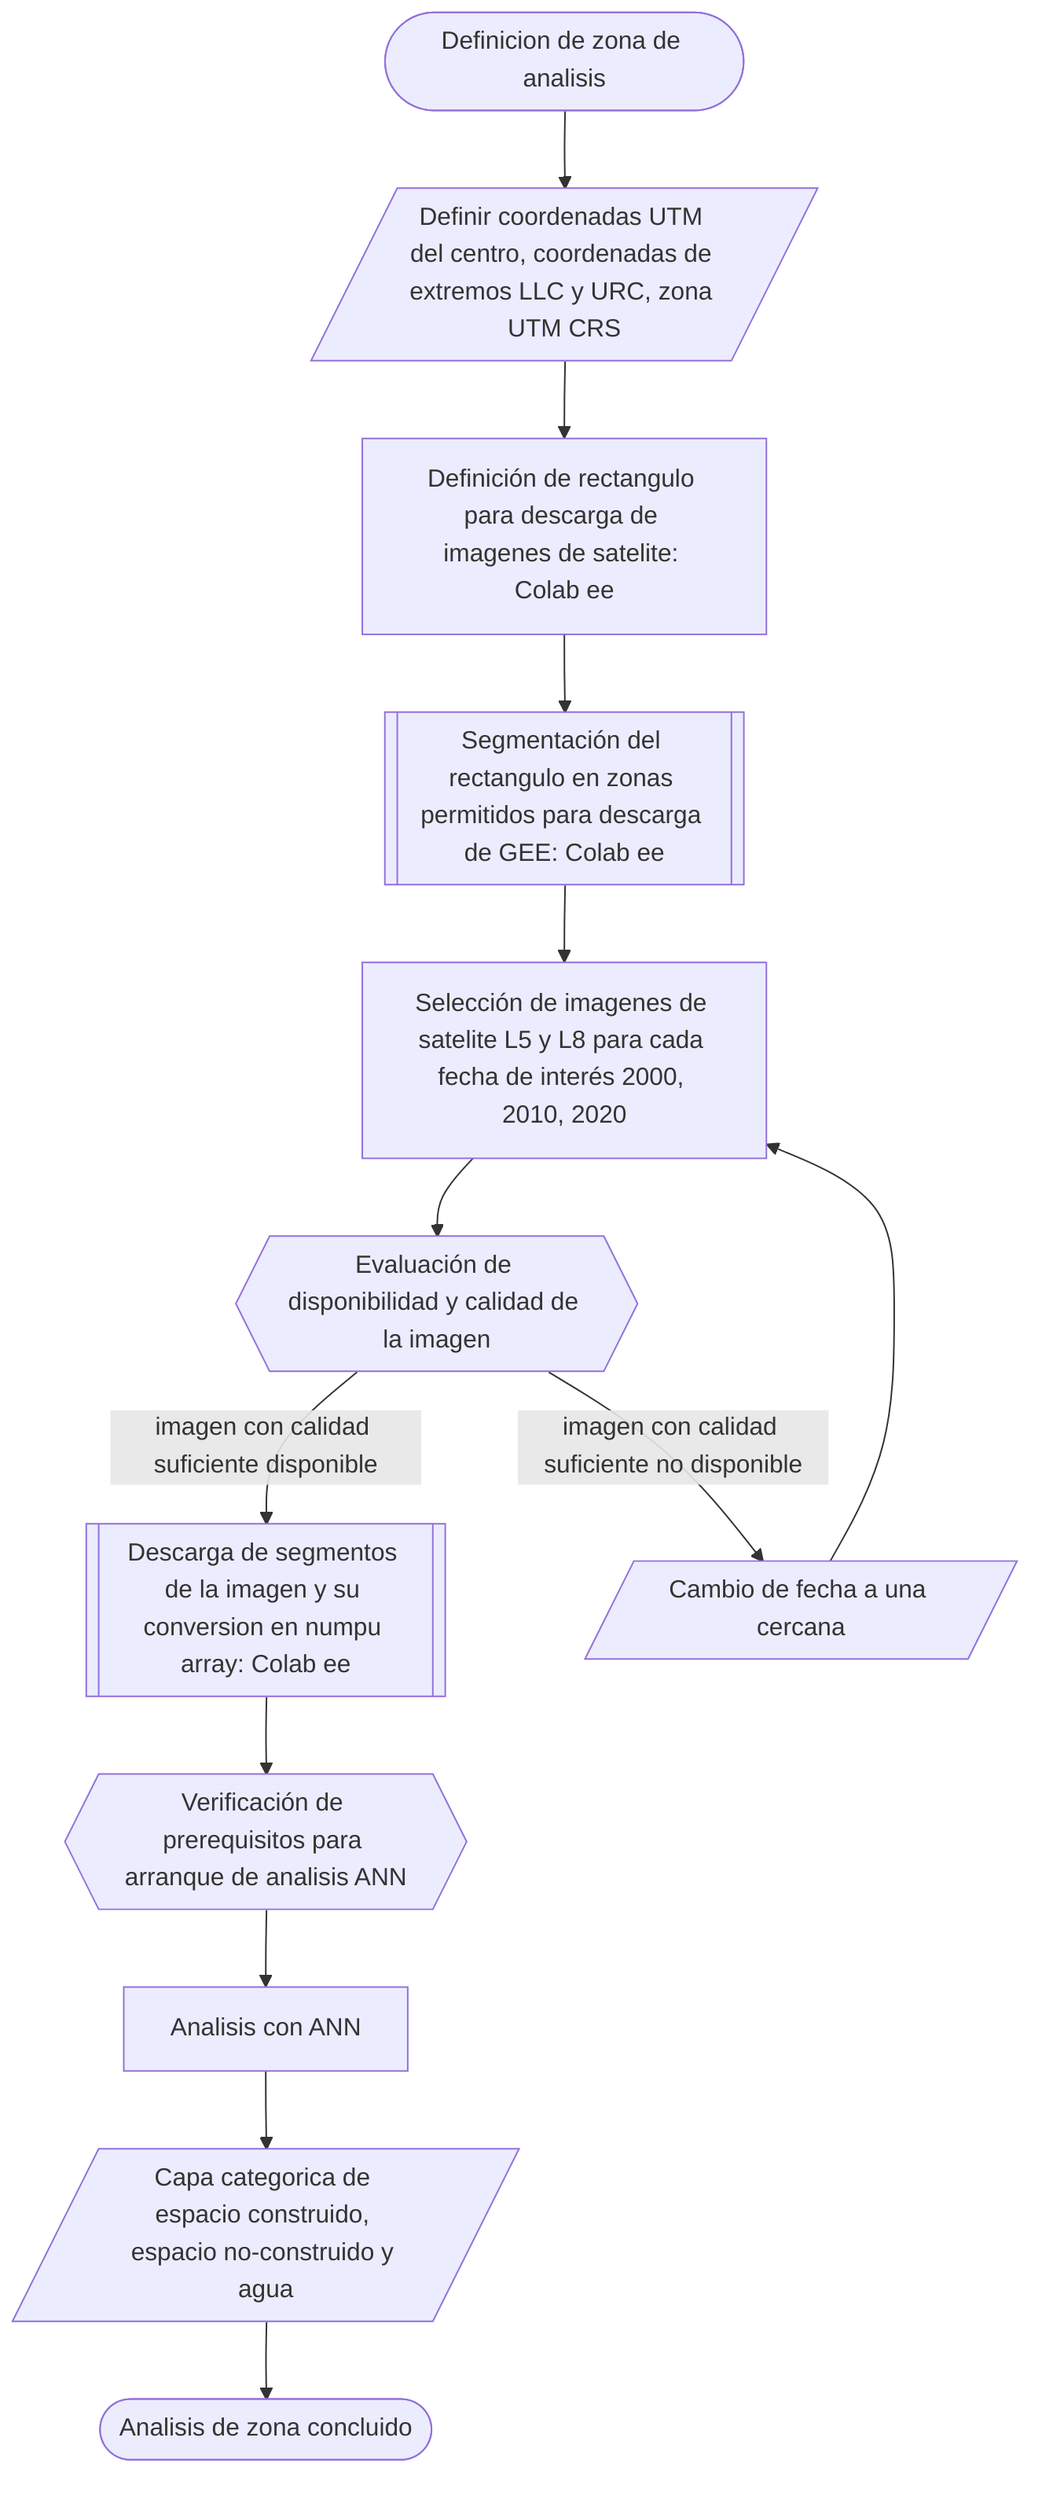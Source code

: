 flowchart TD
  A1([Definicion de zona de analisis])-->B1
  B1[/Definir coordenadas UTM del centro, coordenadas de extremos LLC y URC, zona UTM CRS/]-->C1
  C1[Definición de rectangulo para descarga de imagenes de satelite: Colab ee]-->C2
  C2[[Segmentación del rectangulo en zonas permitidos para descarga de GEE: Colab ee]]-->D1
  D1[Selección de imagenes de satelite L5 y L8 para cada fecha de interés 2000, 2010, 2020]-->D2
  D2{{Evaluación de disponibilidad y calidad de la imagen}}
  D2--imagen con calidad suficiente disponible-->E1
  D2--imagen con calidad suficiente no disponible-->D3
  D3[/Cambio de fecha a una cercana/]-->D1
  E1[[Descarga de segmentos de la imagen y su conversion en numpu array: Colab ee]]-->J1
  J1{{Verificación de prerequisitos para arranque de analisis ANN}}-->K1
  K1[Analisis con ANN]-->M1
  M1[/Capa categorica de espacio construido, espacio no-construido y agua/]-->Z1
  Z1([Analisis de zona concluido])